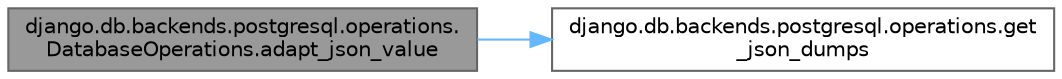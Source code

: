 digraph "django.db.backends.postgresql.operations.DatabaseOperations.adapt_json_value"
{
 // LATEX_PDF_SIZE
  bgcolor="transparent";
  edge [fontname=Helvetica,fontsize=10,labelfontname=Helvetica,labelfontsize=10];
  node [fontname=Helvetica,fontsize=10,shape=box,height=0.2,width=0.4];
  rankdir="LR";
  Node1 [id="Node000001",label="django.db.backends.postgresql.operations.\lDatabaseOperations.adapt_json_value",height=0.2,width=0.4,color="gray40", fillcolor="grey60", style="filled", fontcolor="black",tooltip=" "];
  Node1 -> Node2 [id="edge1_Node000001_Node000002",color="steelblue1",style="solid",tooltip=" "];
  Node2 [id="Node000002",label="django.db.backends.postgresql.operations.get\l_json_dumps",height=0.2,width=0.4,color="grey40", fillcolor="white", style="filled",URL="$namespacedjango_1_1db_1_1backends_1_1postgresql_1_1operations.html#a0c16788356da3d9e2689316899f99324",tooltip=" "];
}
